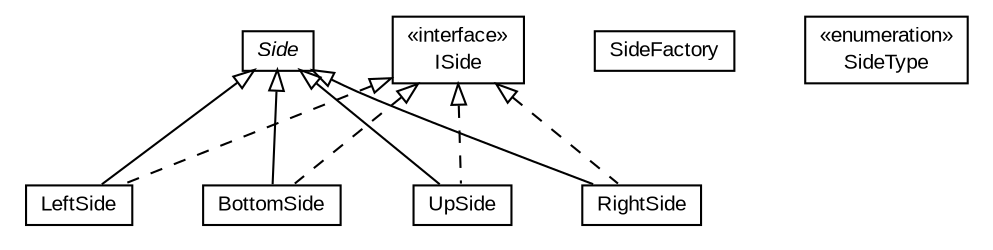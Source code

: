 #!/usr/local/bin/dot
#
# Class diagram 
# Generated by UMLGraph version R5_6-24-gf6e263 (http://www.umlgraph.org/)
#

digraph G {
	edge [fontname="arial",fontsize=10,labelfontname="arial",labelfontsize=10];
	node [fontname="arial",fontsize=10,shape=plaintext];
	nodesep=0.25;
	ranksep=0.5;
	// com.id.droneapi.impl.algorithm.v2.sides.UpSide
	c337 [label=<<table title="com.id.droneapi.impl.algorithm.v2.sides.UpSide" border="0" cellborder="1" cellspacing="0" cellpadding="2" port="p" href="./UpSide.html">
		<tr><td><table border="0" cellspacing="0" cellpadding="1">
<tr><td align="center" balign="center"> UpSide </td></tr>
		</table></td></tr>
		</table>>, URL="./UpSide.html", fontname="arial", fontcolor="black", fontsize=10.0];
	// com.id.droneapi.impl.algorithm.v2.sides.SideFactory
	c338 [label=<<table title="com.id.droneapi.impl.algorithm.v2.sides.SideFactory" border="0" cellborder="1" cellspacing="0" cellpadding="2" port="p" href="./SideFactory.html">
		<tr><td><table border="0" cellspacing="0" cellpadding="1">
<tr><td align="center" balign="center"> SideFactory </td></tr>
		</table></td></tr>
		</table>>, URL="./SideFactory.html", fontname="arial", fontcolor="black", fontsize=10.0];
	// com.id.droneapi.impl.algorithm.v2.sides.Side
	c339 [label=<<table title="com.id.droneapi.impl.algorithm.v2.sides.Side" border="0" cellborder="1" cellspacing="0" cellpadding="2" port="p" href="./Side.html">
		<tr><td><table border="0" cellspacing="0" cellpadding="1">
<tr><td align="center" balign="center"><font face="arial italic"> Side </font></td></tr>
		</table></td></tr>
		</table>>, URL="./Side.html", fontname="arial", fontcolor="black", fontsize=10.0];
	// com.id.droneapi.impl.algorithm.v2.sides.RightSide
	c340 [label=<<table title="com.id.droneapi.impl.algorithm.v2.sides.RightSide" border="0" cellborder="1" cellspacing="0" cellpadding="2" port="p" href="./RightSide.html">
		<tr><td><table border="0" cellspacing="0" cellpadding="1">
<tr><td align="center" balign="center"> RightSide </td></tr>
		</table></td></tr>
		</table>>, URL="./RightSide.html", fontname="arial", fontcolor="black", fontsize=10.0];
	// com.id.droneapi.impl.algorithm.v2.sides.LeftSide
	c341 [label=<<table title="com.id.droneapi.impl.algorithm.v2.sides.LeftSide" border="0" cellborder="1" cellspacing="0" cellpadding="2" port="p" href="./LeftSide.html">
		<tr><td><table border="0" cellspacing="0" cellpadding="1">
<tr><td align="center" balign="center"> LeftSide </td></tr>
		</table></td></tr>
		</table>>, URL="./LeftSide.html", fontname="arial", fontcolor="black", fontsize=10.0];
	// com.id.droneapi.impl.algorithm.v2.sides.ISide
	c342 [label=<<table title="com.id.droneapi.impl.algorithm.v2.sides.ISide" border="0" cellborder="1" cellspacing="0" cellpadding="2" port="p" href="./ISide.html">
		<tr><td><table border="0" cellspacing="0" cellpadding="1">
<tr><td align="center" balign="center"> &#171;interface&#187; </td></tr>
<tr><td align="center" balign="center"> ISide </td></tr>
		</table></td></tr>
		</table>>, URL="./ISide.html", fontname="arial", fontcolor="black", fontsize=10.0];
	// com.id.droneapi.impl.algorithm.v2.sides.ISide.SideType
	c343 [label=<<table title="com.id.droneapi.impl.algorithm.v2.sides.ISide.SideType" border="0" cellborder="1" cellspacing="0" cellpadding="2" port="p" href="./ISide.SideType.html">
		<tr><td><table border="0" cellspacing="0" cellpadding="1">
<tr><td align="center" balign="center"> &#171;enumeration&#187; </td></tr>
<tr><td align="center" balign="center"> SideType </td></tr>
		</table></td></tr>
		</table>>, URL="./ISide.SideType.html", fontname="arial", fontcolor="black", fontsize=10.0];
	// com.id.droneapi.impl.algorithm.v2.sides.BottomSide
	c344 [label=<<table title="com.id.droneapi.impl.algorithm.v2.sides.BottomSide" border="0" cellborder="1" cellspacing="0" cellpadding="2" port="p" href="./BottomSide.html">
		<tr><td><table border="0" cellspacing="0" cellpadding="1">
<tr><td align="center" balign="center"> BottomSide </td></tr>
		</table></td></tr>
		</table>>, URL="./BottomSide.html", fontname="arial", fontcolor="black", fontsize=10.0];
	//com.id.droneapi.impl.algorithm.v2.sides.UpSide extends com.id.droneapi.impl.algorithm.v2.sides.Side
	c339:p -> c337:p [dir=back,arrowtail=empty];
	//com.id.droneapi.impl.algorithm.v2.sides.UpSide implements com.id.droneapi.impl.algorithm.v2.sides.ISide
	c342:p -> c337:p [dir=back,arrowtail=empty,style=dashed];
	//com.id.droneapi.impl.algorithm.v2.sides.RightSide extends com.id.droneapi.impl.algorithm.v2.sides.Side
	c339:p -> c340:p [dir=back,arrowtail=empty];
	//com.id.droneapi.impl.algorithm.v2.sides.RightSide implements com.id.droneapi.impl.algorithm.v2.sides.ISide
	c342:p -> c340:p [dir=back,arrowtail=empty,style=dashed];
	//com.id.droneapi.impl.algorithm.v2.sides.LeftSide extends com.id.droneapi.impl.algorithm.v2.sides.Side
	c339:p -> c341:p [dir=back,arrowtail=empty];
	//com.id.droneapi.impl.algorithm.v2.sides.LeftSide implements com.id.droneapi.impl.algorithm.v2.sides.ISide
	c342:p -> c341:p [dir=back,arrowtail=empty,style=dashed];
	//com.id.droneapi.impl.algorithm.v2.sides.BottomSide extends com.id.droneapi.impl.algorithm.v2.sides.Side
	c339:p -> c344:p [dir=back,arrowtail=empty];
	//com.id.droneapi.impl.algorithm.v2.sides.BottomSide implements com.id.droneapi.impl.algorithm.v2.sides.ISide
	c342:p -> c344:p [dir=back,arrowtail=empty,style=dashed];
}

